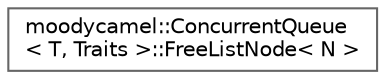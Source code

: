digraph "类继承关系图"
{
 // INTERACTIVE_SVG=YES
 // LATEX_PDF_SIZE
  bgcolor="transparent";
  edge [fontname=Helvetica,fontsize=10,labelfontname=Helvetica,labelfontsize=10];
  node [fontname=Helvetica,fontsize=10,shape=box,height=0.2,width=0.4];
  rankdir="LR";
  Node0 [id="Node000000",label="moodycamel::ConcurrentQueue\l\< T, Traits \>::FreeListNode\< N \>",height=0.2,width=0.4,color="grey40", fillcolor="white", style="filled",URL="$d3/d4d/structmoodycamel_1_1ConcurrentQueue_1_1FreeListNode.html",tooltip=" "];
}

